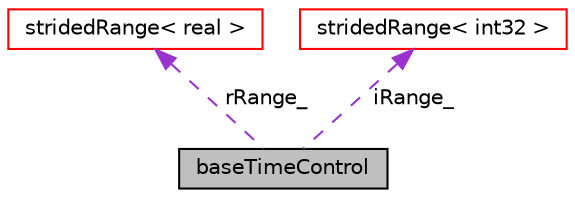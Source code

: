 digraph "baseTimeControl"
{
 // LATEX_PDF_SIZE
  edge [fontname="Helvetica",fontsize="10",labelfontname="Helvetica",labelfontsize="10"];
  node [fontname="Helvetica",fontsize="10",shape=record];
  Node1 [label="baseTimeControl",height=0.2,width=0.4,color="black", fillcolor="grey75", style="filled", fontcolor="black",tooltip=" "];
  Node2 -> Node1 [dir="back",color="darkorchid3",fontsize="10",style="dashed",label=" rRange_" ,fontname="Helvetica"];
  Node2 [label="stridedRange\< real \>",height=0.2,width=0.4,color="red", fillcolor="white", style="filled",URL="$classpFlow_1_1stridedRange.html",tooltip=" "];
  Node4 -> Node1 [dir="back",color="darkorchid3",fontsize="10",style="dashed",label=" iRange_" ,fontname="Helvetica"];
  Node4 [label="stridedRange\< int32 \>",height=0.2,width=0.4,color="red", fillcolor="white", style="filled",URL="$classpFlow_1_1stridedRange.html",tooltip=" "];
}
